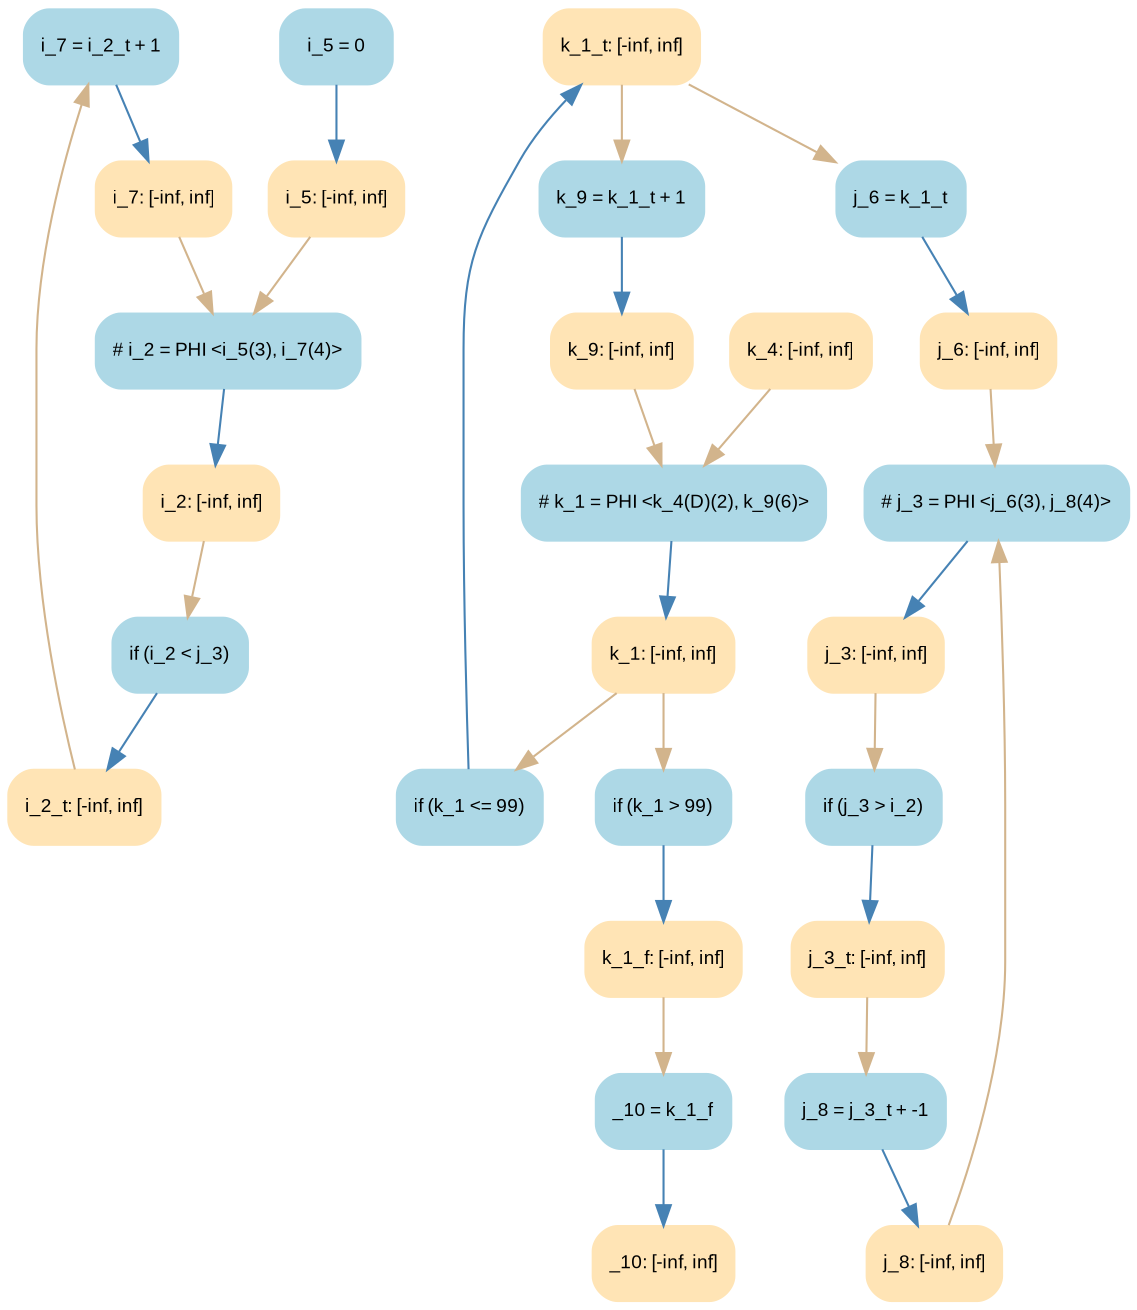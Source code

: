 digraph t2_foo_ConstraintGraph { 
	center=true
	labelloc=top
	fontname=Arial
	fontsize=12
	edge[fontname=Arial, fontsize=10]
	node[fontname=Arial, fontsize=9]

		Node_0 -> Node_1 [color=steelblue]
		Node_2 -> Node_3 [color=steelblue]
		Node_4 -> Node_5 [color=steelblue]
		Node_6 -> Node_7 [color=steelblue]
		Node_8 -> Node_9 [color=steelblue]
		Node_10 -> Node_11 [color=steelblue]
		Node_12 -> Node_13 [color=steelblue]
		Node_14 -> Node_15 [color=steelblue]
		Node_16 -> Node_17 [color=steelblue]
		Node_18 -> Node_19 [color=steelblue]
		Node_20 -> Node_21 [color=steelblue]
		Node_22 -> Node_23 [color=steelblue]
		Node_24 -> Node_25 [color=steelblue]
		Node_25 -> Node_12 [color=tan]
		Node_3 -> Node_24 [color=tan]
		Node_1 -> Node_18 [color=tan]
		Node_15 -> Node_16 [color=tan]
		Node_15 -> Node_4 [color=tan]
		Node_21 -> Node_0 [color=tan]
		Node_5 -> Node_10 [color=tan]
		Node_7 -> Node_14 [color=tan]
		Node_23 -> Node_18 [color=tan]
		Node_9 -> Node_2 [color=tan]
		Node_19 -> Node_20 [color=tan]
		Node_17 -> Node_6 [color=tan]
		Node_17 -> Node_8 [color=tan]
		Node_13 -> Node_2 [color=tan]
		Node_26 -> Node_14 [color=tan]

	Node_0 [fillcolor=lightblue, color=lightblue, shape=Mrecord, style=filled, label="{ i_7 = i_2_t + 1 }"]
	Node_2 [fillcolor=lightblue, color=lightblue, shape=Mrecord, style=filled, label="{ # j_3 = PHI \<j_6(3), j_8(4)\> }"]
	Node_4 [fillcolor=lightblue, color=lightblue, shape=Mrecord, style=filled, label="{ if (k_1 \> 99) }"]
	Node_6 [fillcolor=lightblue, color=lightblue, shape=Mrecord, style=filled, label="{ k_9 = k_1_t + 1 }"]
	Node_8 [fillcolor=lightblue, color=lightblue, shape=Mrecord, style=filled, label="{ j_6 = k_1_t }"]
	Node_10 [fillcolor=lightblue, color=lightblue, shape=Mrecord, style=filled, label="{ _10 = k_1_f }"]
	Node_12 [fillcolor=lightblue, color=lightblue, shape=Mrecord, style=filled, label="{ j_8 = j_3_t + -1 }"]
	Node_14 [fillcolor=lightblue, color=lightblue, shape=Mrecord, style=filled, label="{ # k_1 = PHI \<k_4(D)(2), k_9(6)\> }"]
	Node_16 [fillcolor=lightblue, color=lightblue, shape=Mrecord, style=filled, label="{ if (k_1 \<= 99) }"]
	Node_18 [fillcolor=lightblue, color=lightblue, shape=Mrecord, style=filled, label="{ # i_2 = PHI \<i_5(3), i_7(4)\> }"]
	Node_20 [fillcolor=lightblue, color=lightblue, shape=Mrecord, style=filled, label="{ if (i_2 \< j_3) }"]
	Node_22 [fillcolor=lightblue, color=lightblue, shape=Mrecord, style=filled, label="{ i_5 = 0 }"]
	Node_24 [fillcolor=lightblue, color=lightblue, shape=Mrecord, style=filled, label="{ if (j_3 \> i_2) }"]
	Node_11 [fillcolor=moccasin, color=moccasin, shape=Mrecord, style=filled, label="{ _10: \[-inf, inf\] }"]
	Node_25 [fillcolor=moccasin, color=moccasin, shape=Mrecord, style=filled, label="{ j_3_t: \[-inf, inf\] }"]
	Node_3 [fillcolor=moccasin, color=moccasin, shape=Mrecord, style=filled, label="{ j_3: \[-inf, inf\] }"]
	Node_1 [fillcolor=moccasin, color=moccasin, shape=Mrecord, style=filled, label="{ i_7: \[-inf, inf\] }"]
	Node_15 [fillcolor=moccasin, color=moccasin, shape=Mrecord, style=filled, label="{ k_1: \[-inf, inf\] }"]
	Node_21 [fillcolor=moccasin, color=moccasin, shape=Mrecord, style=filled, label="{ i_2_t: \[-inf, inf\] }"]
	Node_5 [fillcolor=moccasin, color=moccasin, shape=Mrecord, style=filled, label="{ k_1_f: \[-inf, inf\] }"]
	Node_7 [fillcolor=moccasin, color=moccasin, shape=Mrecord, style=filled, label="{ k_9: \[-inf, inf\] }"]
	Node_23 [fillcolor=moccasin, color=moccasin, shape=Mrecord, style=filled, label="{ i_5: \[-inf, inf\] }"]
	Node_9 [fillcolor=moccasin, color=moccasin, shape=Mrecord, style=filled, label="{ j_6: \[-inf, inf\] }"]
	Node_19 [fillcolor=moccasin, color=moccasin, shape=Mrecord, style=filled, label="{ i_2: \[-inf, inf\] }"]
	Node_17 [fillcolor=moccasin, color=moccasin, shape=Mrecord, style=filled, label="{ k_1_t: \[-inf, inf\] }"]
	Node_13 [fillcolor=moccasin, color=moccasin, shape=Mrecord, style=filled, label="{ j_8: \[-inf, inf\] }"]
	Node_26 [fillcolor=moccasin, color=moccasin, shape=Mrecord, style=filled, label="{ k_4: \[-inf, inf\] }"]
}
